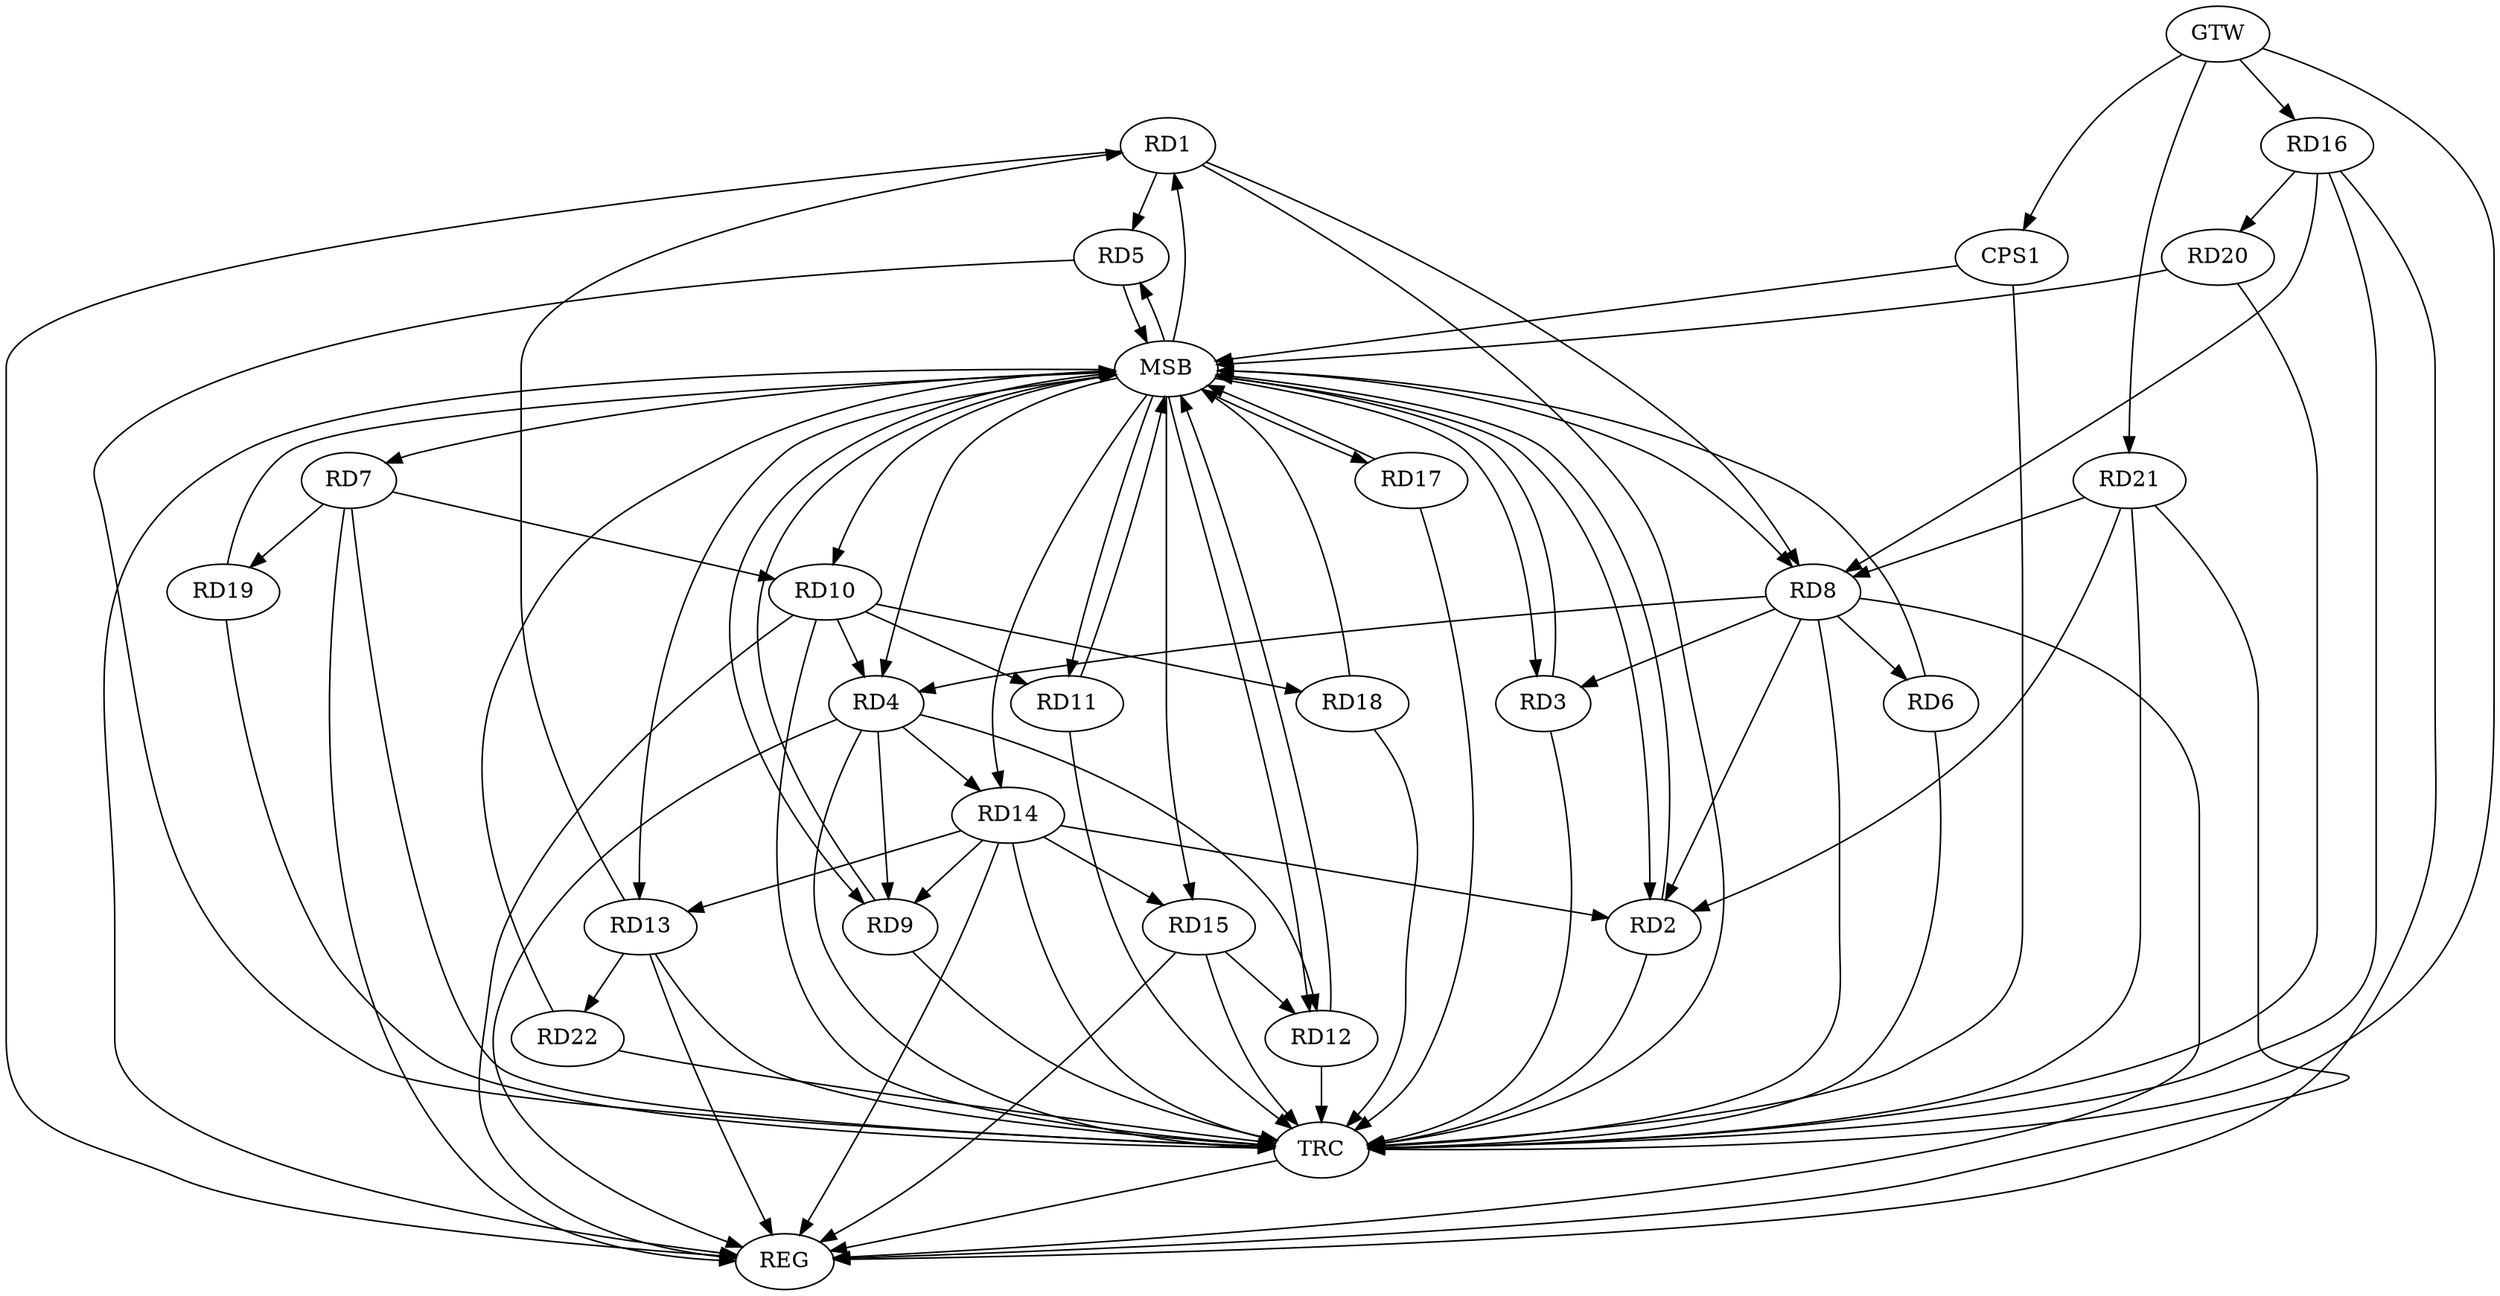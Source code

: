 strict digraph G {
  RD1 [ label="RD1" ];
  RD2 [ label="RD2" ];
  RD3 [ label="RD3" ];
  RD4 [ label="RD4" ];
  RD5 [ label="RD5" ];
  RD6 [ label="RD6" ];
  RD7 [ label="RD7" ];
  RD8 [ label="RD8" ];
  RD9 [ label="RD9" ];
  RD10 [ label="RD10" ];
  RD11 [ label="RD11" ];
  RD12 [ label="RD12" ];
  RD13 [ label="RD13" ];
  RD14 [ label="RD14" ];
  RD15 [ label="RD15" ];
  RD16 [ label="RD16" ];
  RD17 [ label="RD17" ];
  RD18 [ label="RD18" ];
  RD19 [ label="RD19" ];
  RD20 [ label="RD20" ];
  RD21 [ label="RD21" ];
  RD22 [ label="RD22" ];
  CPS1 [ label="CPS1" ];
  GTW [ label="GTW" ];
  REG [ label="REG" ];
  MSB [ label="MSB" ];
  TRC [ label="TRC" ];
  RD1 -> RD5;
  RD1 -> RD8;
  RD13 -> RD1;
  RD8 -> RD2;
  RD14 -> RD2;
  RD21 -> RD2;
  RD8 -> RD3;
  RD8 -> RD4;
  RD4 -> RD9;
  RD10 -> RD4;
  RD4 -> RD12;
  RD4 -> RD14;
  RD8 -> RD6;
  RD7 -> RD10;
  RD7 -> RD19;
  RD16 -> RD8;
  RD21 -> RD8;
  RD14 -> RD9;
  RD10 -> RD11;
  RD10 -> RD18;
  RD15 -> RD12;
  RD14 -> RD13;
  RD13 -> RD22;
  RD14 -> RD15;
  RD16 -> RD20;
  GTW -> RD16;
  GTW -> RD21;
  GTW -> CPS1;
  RD1 -> REG;
  RD4 -> REG;
  RD7 -> REG;
  RD8 -> REG;
  RD10 -> REG;
  RD13 -> REG;
  RD14 -> REG;
  RD15 -> REG;
  RD16 -> REG;
  RD21 -> REG;
  RD2 -> MSB;
  MSB -> RD1;
  MSB -> REG;
  RD3 -> MSB;
  MSB -> RD5;
  MSB -> RD10;
  MSB -> RD11;
  RD5 -> MSB;
  MSB -> RD4;
  RD6 -> MSB;
  MSB -> RD2;
  MSB -> RD7;
  MSB -> RD9;
  MSB -> RD14;
  RD9 -> MSB;
  MSB -> RD8;
  RD11 -> MSB;
  RD12 -> MSB;
  RD17 -> MSB;
  RD18 -> MSB;
  MSB -> RD13;
  RD19 -> MSB;
  RD20 -> MSB;
  MSB -> RD17;
  RD22 -> MSB;
  MSB -> RD15;
  CPS1 -> MSB;
  MSB -> RD12;
  MSB -> RD3;
  RD1 -> TRC;
  RD2 -> TRC;
  RD3 -> TRC;
  RD4 -> TRC;
  RD5 -> TRC;
  RD6 -> TRC;
  RD7 -> TRC;
  RD8 -> TRC;
  RD9 -> TRC;
  RD10 -> TRC;
  RD11 -> TRC;
  RD12 -> TRC;
  RD13 -> TRC;
  RD14 -> TRC;
  RD15 -> TRC;
  RD16 -> TRC;
  RD17 -> TRC;
  RD18 -> TRC;
  RD19 -> TRC;
  RD20 -> TRC;
  RD21 -> TRC;
  RD22 -> TRC;
  CPS1 -> TRC;
  GTW -> TRC;
  TRC -> REG;
}
